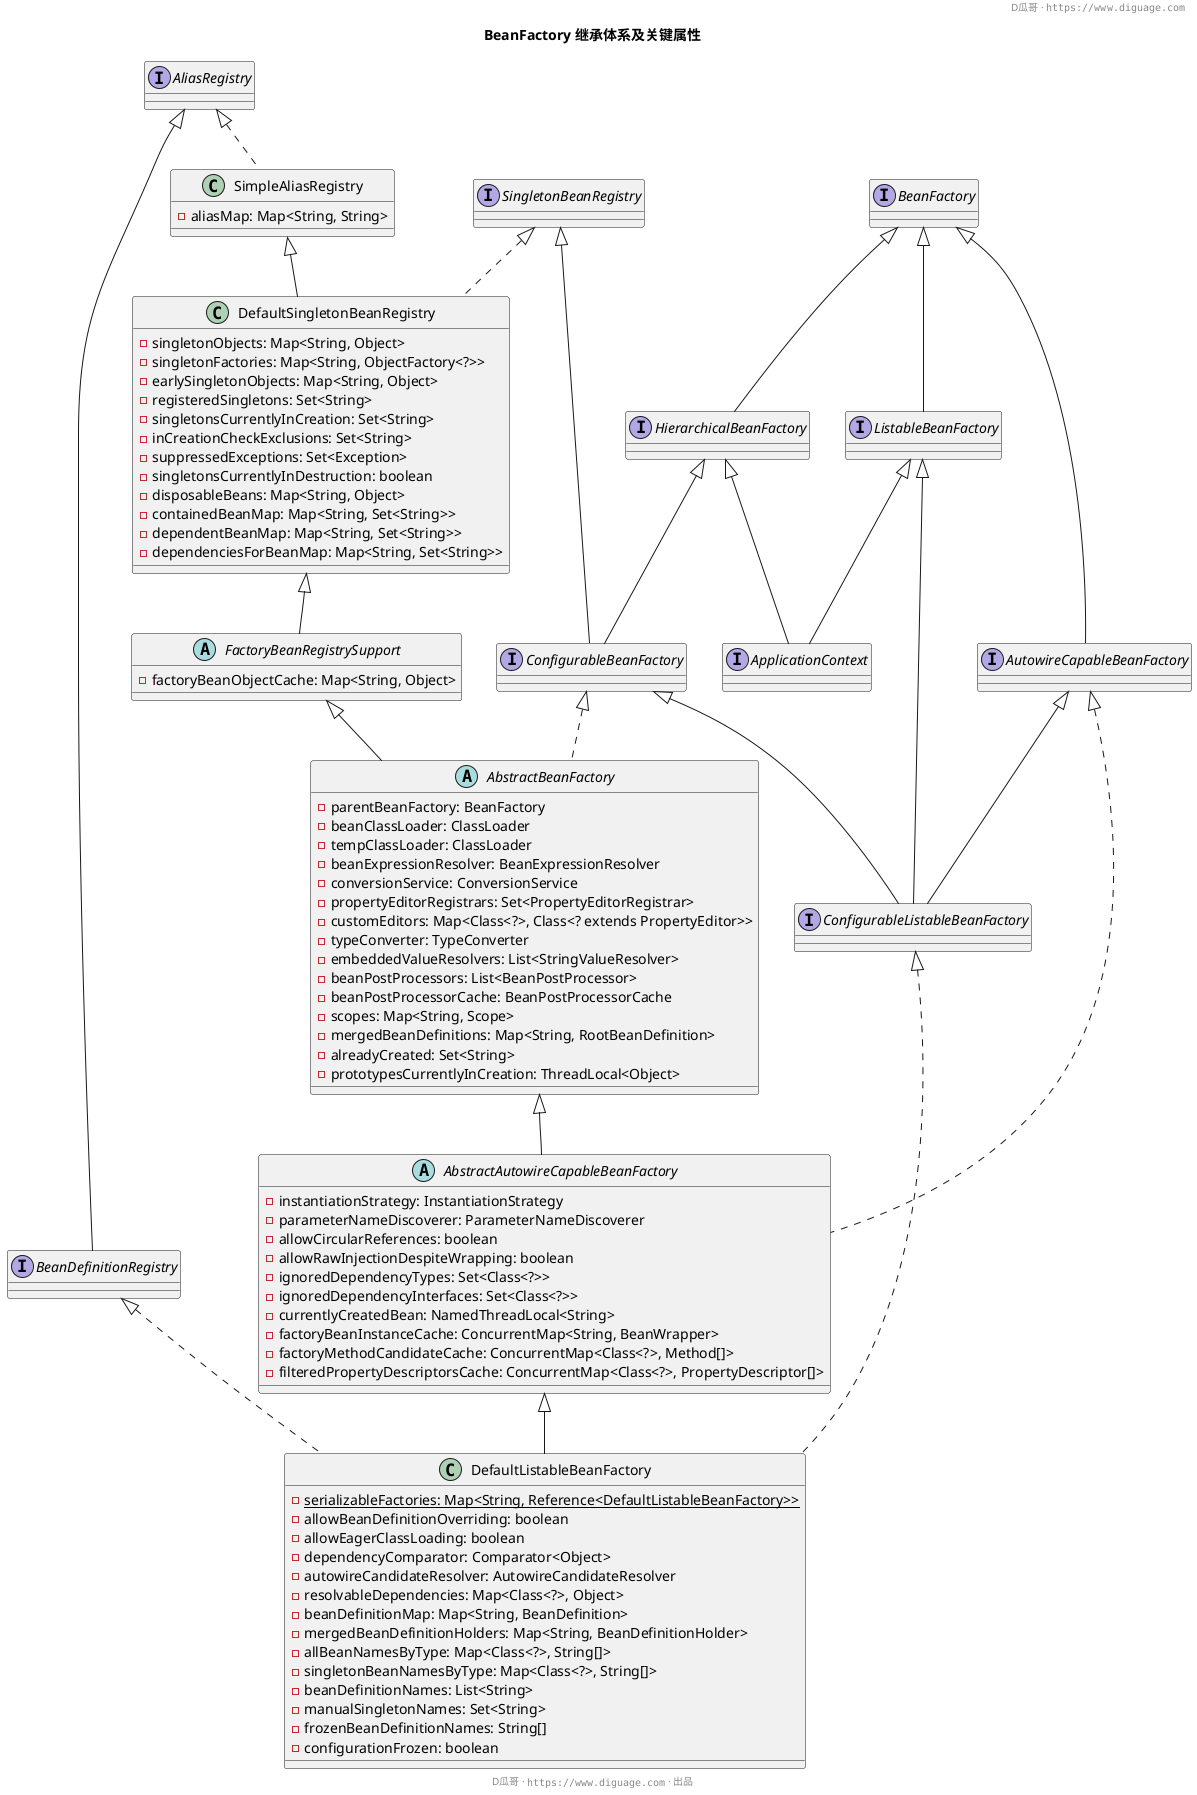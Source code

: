 @startuml
header D瓜哥 · ""https://www.diguage.com""

title **BeanFactory 继承体系及关键属性**

interface BeanDefinitionRegistry extends AliasRegistry

class SimpleAliasRegistry implements AliasRegistry {
	- aliasMap: Map<String, String>
}

class DefaultSingletonBeanRegistry extends SimpleAliasRegistry implements SingletonBeanRegistry {
  - singletonObjects: Map<String, Object>
  - singletonFactories: Map<String, ObjectFactory<?>>
  - earlySingletonObjects: Map<String, Object>
  - registeredSingletons: Set<String>
  - singletonsCurrentlyInCreation: Set<String>
  - inCreationCheckExclusions: Set<String>
  - suppressedExceptions: Set<Exception>
  - singletonsCurrentlyInDestruction: boolean
  - disposableBeans: Map<String, Object>
  - containedBeanMap: Map<String, Set<String>>
  - dependentBeanMap: Map<String, Set<String>>
  - dependenciesForBeanMap: Map<String, Set<String>>
}

abstract class FactoryBeanRegistrySupport extends DefaultSingletonBeanRegistry {
  - factoryBeanObjectCache: Map<String, Object>
}

interface ListableBeanFactory extends BeanFactory

'StaticListableBeanFactory 不常用，不予展示
'class StaticListableBeanFactory implements ListableBeanFactory

interface HierarchicalBeanFactory extends BeanFactory

interface ApplicationContext extends ListableBeanFactory, HierarchicalBeanFactory

interface ConfigurableBeanFactory extends HierarchicalBeanFactory, SingletonBeanRegistry

interface AutowireCapableBeanFactory extends BeanFactory

interface ConfigurableListableBeanFactory extends ListableBeanFactory, AutowireCapableBeanFactory, ConfigurableBeanFactory

abstract class AbstractBeanFactory extends FactoryBeanRegistrySupport implements ConfigurableBeanFactory {
  - parentBeanFactory: BeanFactory
  - beanClassLoader: ClassLoader
  - tempClassLoader: ClassLoader
  - beanExpressionResolver: BeanExpressionResolver
  - conversionService: ConversionService
  - propertyEditorRegistrars: Set<PropertyEditorRegistrar>
  - customEditors: Map<Class<?>, Class<? extends PropertyEditor>>
  - typeConverter: TypeConverter
  - embeddedValueResolvers: List<StringValueResolver>
  - beanPostProcessors: List<BeanPostProcessor>
  - beanPostProcessorCache: BeanPostProcessorCache
  - scopes: Map<String, Scope>
  - mergedBeanDefinitions: Map<String, RootBeanDefinition>
  - alreadyCreated: Set<String>
  - prototypesCurrentlyInCreation: ThreadLocal<Object>
}

abstract class AbstractAutowireCapableBeanFactory extends AbstractBeanFactory implements AutowireCapableBeanFactory {
  - instantiationStrategy: InstantiationStrategy
  - parameterNameDiscoverer: ParameterNameDiscoverer
  - allowCircularReferences: boolean
  - allowRawInjectionDespiteWrapping: boolean
  - ignoredDependencyTypes: Set<Class<?>>
  - ignoredDependencyInterfaces: Set<Class<?>>
  - currentlyCreatedBean: NamedThreadLocal<String>
  - factoryBeanInstanceCache: ConcurrentMap<String, BeanWrapper>
  - factoryMethodCandidateCache: ConcurrentMap<Class<?>, Method[]>
  - filteredPropertyDescriptorsCache: ConcurrentMap<Class<?>, PropertyDescriptor[]>
}

class DefaultListableBeanFactory extends AbstractAutowireCapableBeanFactory implements ConfigurableListableBeanFactory, BeanDefinitionRegistry {
  - {static} serializableFactories: Map<String, Reference<DefaultListableBeanFactory>>
  - allowBeanDefinitionOverriding: boolean
  - allowEagerClassLoading: boolean
  - dependencyComparator: Comparator<Object>
  - autowireCandidateResolver: AutowireCandidateResolver
  - resolvableDependencies: Map<Class<?>, Object>
  - beanDefinitionMap: Map<String, BeanDefinition>
  - mergedBeanDefinitionHolders: Map<String, BeanDefinitionHolder>
  - allBeanNamesByType: Map<Class<?>, String[]>
  - singletonBeanNamesByType: Map<Class<?>, String[]>
  - beanDefinitionNames: List<String>
  - manualSingletonNames: Set<String>
  - frozenBeanDefinitionNames: String[]
  - configurationFrozen: boolean
}


footer D瓜哥 · ""https://www.diguage.com"" · 出品
@enduml

